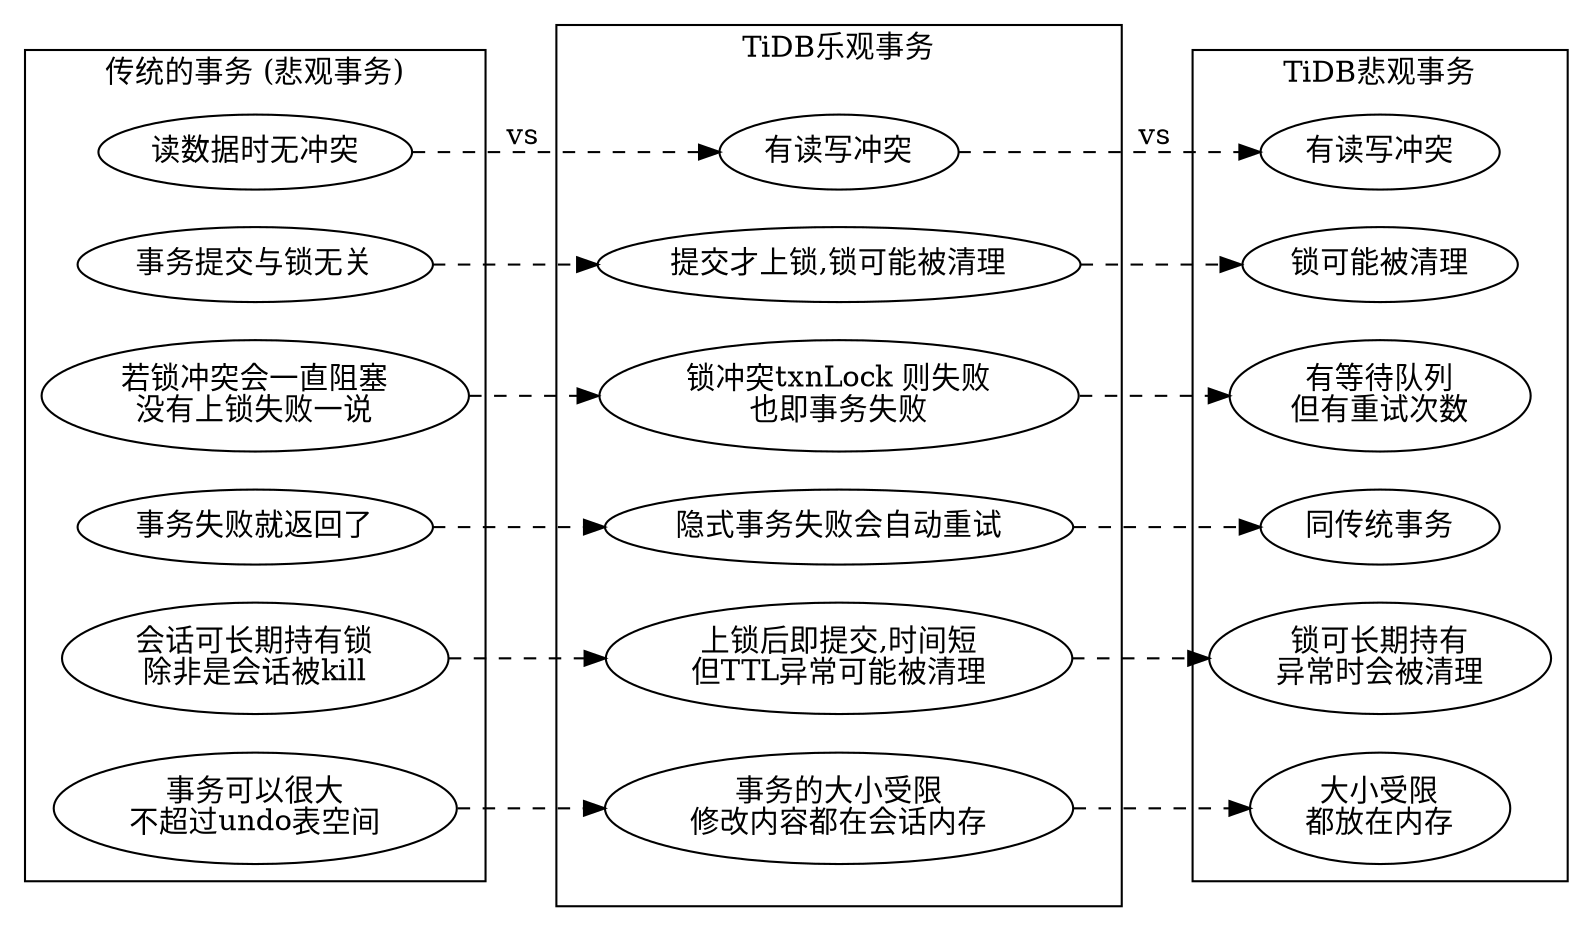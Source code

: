 digraph {
    graph[rankdir="LR"];

    subgraph cluster_old {
        label = "传统的事务 (悲观事务)";

        old0[label="读数据时无冲突"]
        old1[label="事务提交与锁无关"];
        old2[label="若锁冲突会一直阻塞\n没有上锁失败一说"];

        old3[label="事务失败就返回了"];
        old4[label="会话可长期持有锁\n除非是会话被kill"];
        old5[label="事务可以很大\n不超过undo表空间"];

    }

    subgraph cluster_opt{
        label = "TiDB乐观事务";
        margin=20;

        opt0[label="有读写冲突"];
        opt1[label="提交才上锁,锁可能被清理"];
        opt2[label="锁冲突txnLock 则失败\n也即事务失败"];
        opt3[label="隐式事务失败会自动重试"]
        opt4[label="上锁后即提交,时间短\n但TTL异常可能被清理"];
        opt5[label="事务的大小受限\n修改内容都在会话内存"]
    }

    subgraph cluster_pess{
        label = "TiDB悲观事务";

        pess0[label="有读写冲突"];
        pess1[label="锁可能被清理"];
        pess2[label="有等待队列\n但有重试次数"];
        pess3[label="同传统事务"];
        pess4[label="锁可长期持有\n异常时会被清理"];
        pess5[label="大小受限\n都放在内存"]
    }

    old0 -> opt0 -> pess0 [style=dashed, label="vs"];
    old1 -> opt1 -> pess1 [style=dashed];
    old2 -> opt2 -> pess2 [style=dashed];
    old3 -> opt3 -> pess3 [style=dashed];
    old4 -> opt4 -> pess4 [style=dashed];
    old5 -> opt5 -> pess5 [style=dashed];

    // {rank=same; old1 -> old2 -> old3 -> old4 -> old5 [style=invis]};

    
}


















